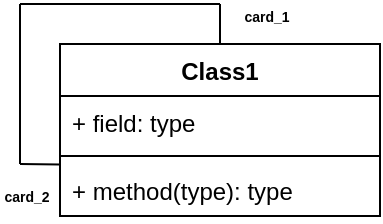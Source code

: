<mxfile version="25.0.2">
  <diagram name="Page-1" id="K8Rkwsb10ByyvbEtplg-">
    <mxGraphModel dx="264" dy="171" grid="1" gridSize="10" guides="1" tooltips="1" connect="1" arrows="1" fold="1" page="1" pageScale="1" pageWidth="850" pageHeight="1100" math="0" shadow="0">
      <root>
        <mxCell id="0" />
        <mxCell id="1" parent="0" />
        <mxCell id="JyZr9nYuYYw2gt112GmI-1" value="Class1" style="swimlane;fontStyle=1;align=center;verticalAlign=top;childLayout=stackLayout;horizontal=1;startSize=26;horizontalStack=0;resizeParent=1;resizeParentMax=0;resizeLast=0;collapsible=1;marginBottom=0;whiteSpace=wrap;html=1;" vertex="1" parent="1">
          <mxGeometry x="170" y="70" width="160" height="86" as="geometry" />
        </mxCell>
        <mxCell id="JyZr9nYuYYw2gt112GmI-2" value="+ field: type" style="text;strokeColor=none;fillColor=none;align=left;verticalAlign=top;spacingLeft=4;spacingRight=4;overflow=hidden;rotatable=0;points=[[0,0.5],[1,0.5]];portConstraint=eastwest;whiteSpace=wrap;html=1;" vertex="1" parent="JyZr9nYuYYw2gt112GmI-1">
          <mxGeometry y="26" width="160" height="26" as="geometry" />
        </mxCell>
        <mxCell id="JyZr9nYuYYw2gt112GmI-3" value="" style="line;strokeWidth=1;fillColor=none;align=left;verticalAlign=middle;spacingTop=-1;spacingLeft=3;spacingRight=3;rotatable=0;labelPosition=right;points=[];portConstraint=eastwest;strokeColor=inherit;" vertex="1" parent="JyZr9nYuYYw2gt112GmI-1">
          <mxGeometry y="52" width="160" height="8" as="geometry" />
        </mxCell>
        <mxCell id="JyZr9nYuYYw2gt112GmI-4" value="+ method(type): type" style="text;strokeColor=none;fillColor=none;align=left;verticalAlign=top;spacingLeft=4;spacingRight=4;overflow=hidden;rotatable=0;points=[[0,0.5],[1,0.5]];portConstraint=eastwest;whiteSpace=wrap;html=1;" vertex="1" parent="JyZr9nYuYYw2gt112GmI-1">
          <mxGeometry y="60" width="160" height="26" as="geometry" />
        </mxCell>
        <mxCell id="JyZr9nYuYYw2gt112GmI-7" value="" style="endArrow=none;html=1;rounded=0;exitX=0.5;exitY=0;exitDx=0;exitDy=0;" edge="1" parent="1" source="JyZr9nYuYYw2gt112GmI-1">
          <mxGeometry width="50" height="50" relative="1" as="geometry">
            <mxPoint x="340" y="200" as="sourcePoint" />
            <mxPoint x="250" y="50" as="targetPoint" />
          </mxGeometry>
        </mxCell>
        <mxCell id="JyZr9nYuYYw2gt112GmI-8" value="" style="endArrow=none;html=1;rounded=0;" edge="1" parent="1">
          <mxGeometry width="50" height="50" relative="1" as="geometry">
            <mxPoint x="150" y="50" as="sourcePoint" />
            <mxPoint x="250" y="50" as="targetPoint" />
          </mxGeometry>
        </mxCell>
        <mxCell id="JyZr9nYuYYw2gt112GmI-9" value="" style="endArrow=none;html=1;rounded=0;" edge="1" parent="1">
          <mxGeometry width="50" height="50" relative="1" as="geometry">
            <mxPoint x="150" y="130" as="sourcePoint" />
            <mxPoint x="150" y="50" as="targetPoint" />
          </mxGeometry>
        </mxCell>
        <mxCell id="JyZr9nYuYYw2gt112GmI-10" value="" style="endArrow=none;html=1;rounded=0;entryX=0;entryY=0.011;entryDx=0;entryDy=0;entryPerimeter=0;" edge="1" parent="1" target="JyZr9nYuYYw2gt112GmI-4">
          <mxGeometry width="50" height="50" relative="1" as="geometry">
            <mxPoint x="150" y="130" as="sourcePoint" />
            <mxPoint x="310" y="80" as="targetPoint" />
          </mxGeometry>
        </mxCell>
        <mxCell id="JyZr9nYuYYw2gt112GmI-11" value="&lt;font style=&quot;font-size: 7px;&quot;&gt;card_1&lt;/font&gt;" style="text;align=center;fontStyle=1;verticalAlign=middle;spacingLeft=3;spacingRight=3;strokeColor=none;rotatable=0;points=[[0,0.5],[1,0.5]];portConstraint=eastwest;html=1;" vertex="1" parent="1">
          <mxGeometry x="260" y="50" width="25" height="10" as="geometry" />
        </mxCell>
        <mxCell id="JyZr9nYuYYw2gt112GmI-12" value="&lt;font style=&quot;font-size: 7px;&quot;&gt;card_2&lt;/font&gt;" style="text;align=center;fontStyle=1;verticalAlign=middle;spacingLeft=3;spacingRight=3;strokeColor=none;rotatable=0;points=[[0,0.5],[1,0.5]];portConstraint=eastwest;html=1;" vertex="1" parent="1">
          <mxGeometry x="140" y="140" width="25" height="10" as="geometry" />
        </mxCell>
      </root>
    </mxGraphModel>
  </diagram>
</mxfile>
